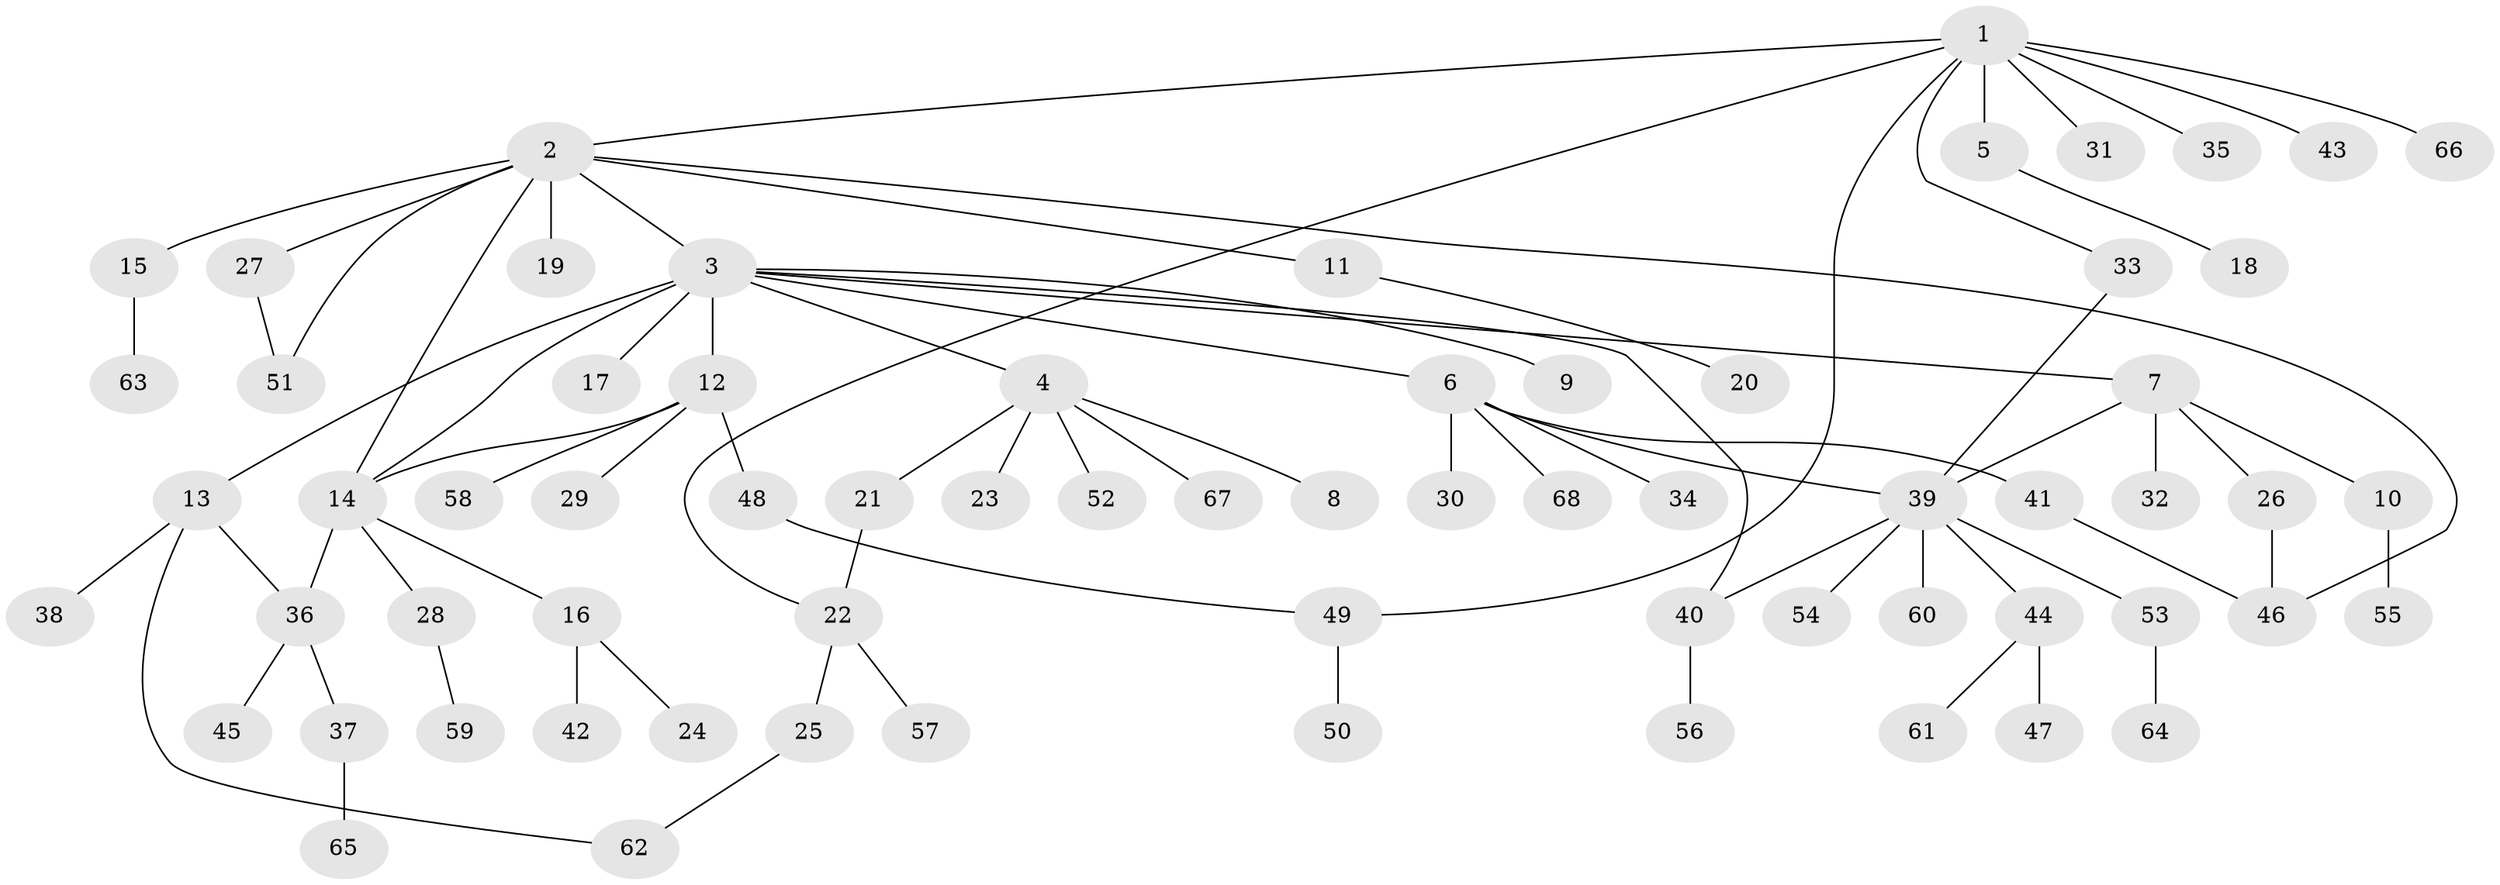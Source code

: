 // coarse degree distribution, {8: 0.03571428571428571, 5: 0.10714285714285714, 6: 0.07142857142857142, 1: 0.4642857142857143, 2: 0.14285714285714285, 3: 0.10714285714285714, 7: 0.03571428571428571, 4: 0.03571428571428571}
// Generated by graph-tools (version 1.1) at 2025/36/03/04/25 23:36:53]
// undirected, 68 vertices, 79 edges
graph export_dot {
  node [color=gray90,style=filled];
  1;
  2;
  3;
  4;
  5;
  6;
  7;
  8;
  9;
  10;
  11;
  12;
  13;
  14;
  15;
  16;
  17;
  18;
  19;
  20;
  21;
  22;
  23;
  24;
  25;
  26;
  27;
  28;
  29;
  30;
  31;
  32;
  33;
  34;
  35;
  36;
  37;
  38;
  39;
  40;
  41;
  42;
  43;
  44;
  45;
  46;
  47;
  48;
  49;
  50;
  51;
  52;
  53;
  54;
  55;
  56;
  57;
  58;
  59;
  60;
  61;
  62;
  63;
  64;
  65;
  66;
  67;
  68;
  1 -- 2;
  1 -- 5;
  1 -- 22;
  1 -- 31;
  1 -- 33;
  1 -- 35;
  1 -- 43;
  1 -- 49;
  1 -- 66;
  2 -- 3;
  2 -- 11;
  2 -- 14;
  2 -- 15;
  2 -- 19;
  2 -- 27;
  2 -- 46;
  2 -- 51;
  3 -- 4;
  3 -- 6;
  3 -- 7;
  3 -- 9;
  3 -- 12;
  3 -- 13;
  3 -- 14;
  3 -- 17;
  3 -- 40;
  4 -- 8;
  4 -- 21;
  4 -- 23;
  4 -- 52;
  4 -- 67;
  5 -- 18;
  6 -- 30;
  6 -- 34;
  6 -- 39;
  6 -- 41;
  6 -- 68;
  7 -- 10;
  7 -- 26;
  7 -- 32;
  7 -- 39;
  10 -- 55;
  11 -- 20;
  12 -- 14;
  12 -- 29;
  12 -- 48;
  12 -- 58;
  13 -- 36;
  13 -- 38;
  13 -- 62;
  14 -- 16;
  14 -- 28;
  14 -- 36;
  15 -- 63;
  16 -- 24;
  16 -- 42;
  21 -- 22;
  22 -- 25;
  22 -- 57;
  25 -- 62;
  26 -- 46;
  27 -- 51;
  28 -- 59;
  33 -- 39;
  36 -- 37;
  36 -- 45;
  37 -- 65;
  39 -- 40;
  39 -- 44;
  39 -- 53;
  39 -- 54;
  39 -- 60;
  40 -- 56;
  41 -- 46;
  44 -- 47;
  44 -- 61;
  48 -- 49;
  49 -- 50;
  53 -- 64;
}
